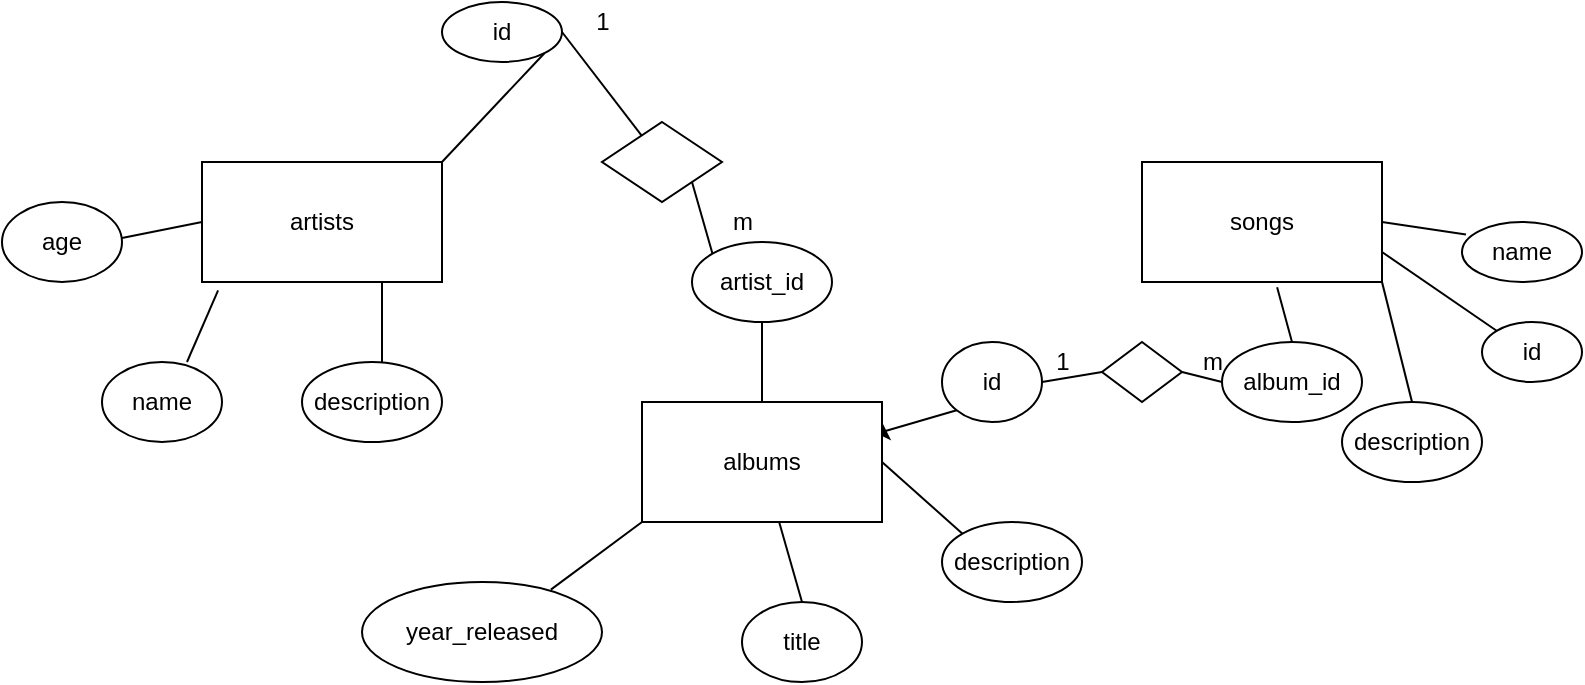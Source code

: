 <mxfile version="15.7.3" type="device"><diagram id="9JfKrGdA62n9OA-aINt5" name="Page-1"><mxGraphModel dx="1038" dy="579" grid="1" gridSize="10" guides="1" tooltips="1" connect="1" arrows="1" fold="1" page="1" pageScale="1" pageWidth="827" pageHeight="1169" math="0" shadow="0"><root><mxCell id="0"/><mxCell id="1" parent="0"/><mxCell id="KgzceQhRWEx3hRL5fDdA-1" value="artists" style="rounded=0;whiteSpace=wrap;html=1;" vertex="1" parent="1"><mxGeometry x="110" y="150" width="120" height="60" as="geometry"/></mxCell><mxCell id="KgzceQhRWEx3hRL5fDdA-40" style="edgeStyle=orthogonalEdgeStyle;rounded=0;orthogonalLoop=1;jettySize=auto;html=1;exitX=1;exitY=0.25;exitDx=0;exitDy=0;" edge="1" parent="1" source="KgzceQhRWEx3hRL5fDdA-3"><mxGeometry relative="1" as="geometry"><mxPoint x="450" y="280" as="targetPoint"/></mxGeometry></mxCell><mxCell id="KgzceQhRWEx3hRL5fDdA-3" value="albums" style="rounded=0;whiteSpace=wrap;html=1;" vertex="1" parent="1"><mxGeometry x="330" y="270" width="120" height="60" as="geometry"/></mxCell><mxCell id="KgzceQhRWEx3hRL5fDdA-4" value="songs" style="rounded=0;whiteSpace=wrap;html=1;" vertex="1" parent="1"><mxGeometry x="580" y="150" width="120" height="60" as="geometry"/></mxCell><mxCell id="KgzceQhRWEx3hRL5fDdA-8" value="id" style="ellipse;whiteSpace=wrap;html=1;" vertex="1" parent="1"><mxGeometry x="230" y="70" width="60" height="30" as="geometry"/></mxCell><mxCell id="KgzceQhRWEx3hRL5fDdA-9" value="id" style="ellipse;whiteSpace=wrap;html=1;" vertex="1" parent="1"><mxGeometry x="480" y="240" width="50" height="40" as="geometry"/></mxCell><mxCell id="KgzceQhRWEx3hRL5fDdA-10" value="title" style="ellipse;whiteSpace=wrap;html=1;" vertex="1" parent="1"><mxGeometry x="380" y="370" width="60" height="40" as="geometry"/></mxCell><mxCell id="KgzceQhRWEx3hRL5fDdA-11" value="description" style="ellipse;whiteSpace=wrap;html=1;" vertex="1" parent="1"><mxGeometry x="480" y="330" width="70" height="40" as="geometry"/></mxCell><mxCell id="KgzceQhRWEx3hRL5fDdA-12" value="year_released" style="ellipse;whiteSpace=wrap;html=1;direction=south;" vertex="1" parent="1"><mxGeometry x="190" y="360" width="120" height="50" as="geometry"/></mxCell><mxCell id="KgzceQhRWEx3hRL5fDdA-13" value="artist_id" style="ellipse;whiteSpace=wrap;html=1;" vertex="1" parent="1"><mxGeometry x="355" y="190" width="70" height="40" as="geometry"/></mxCell><mxCell id="KgzceQhRWEx3hRL5fDdA-14" value="id" style="ellipse;whiteSpace=wrap;html=1;" vertex="1" parent="1"><mxGeometry x="750" y="230" width="50" height="30" as="geometry"/></mxCell><mxCell id="KgzceQhRWEx3hRL5fDdA-15" value="name" style="ellipse;whiteSpace=wrap;html=1;" vertex="1" parent="1"><mxGeometry x="740" y="180" width="60" height="30" as="geometry"/></mxCell><mxCell id="KgzceQhRWEx3hRL5fDdA-16" value="description" style="ellipse;whiteSpace=wrap;html=1;" vertex="1" parent="1"><mxGeometry x="680" y="270" width="70" height="40" as="geometry"/></mxCell><mxCell id="KgzceQhRWEx3hRL5fDdA-17" value="album_id" style="ellipse;whiteSpace=wrap;html=1;" vertex="1" parent="1"><mxGeometry x="620" y="240" width="70" height="40" as="geometry"/></mxCell><mxCell id="KgzceQhRWEx3hRL5fDdA-20" value="" style="endArrow=none;html=1;rounded=0;entryX=0;entryY=1;entryDx=0;entryDy=0;exitX=0.076;exitY=0.213;exitDx=0;exitDy=0;exitPerimeter=0;" edge="1" parent="1" source="KgzceQhRWEx3hRL5fDdA-12" target="KgzceQhRWEx3hRL5fDdA-3"><mxGeometry width="50" height="50" relative="1" as="geometry"><mxPoint x="360" y="380" as="sourcePoint"/><mxPoint x="410" y="330" as="targetPoint"/></mxGeometry></mxCell><mxCell id="KgzceQhRWEx3hRL5fDdA-21" value="" style="endArrow=none;html=1;rounded=0;entryX=0;entryY=0;entryDx=0;entryDy=0;exitX=1;exitY=0.5;exitDx=0;exitDy=0;" edge="1" parent="1" source="KgzceQhRWEx3hRL5fDdA-3" target="KgzceQhRWEx3hRL5fDdA-11"><mxGeometry width="50" height="50" relative="1" as="geometry"><mxPoint x="360" y="380" as="sourcePoint"/><mxPoint x="410" y="330" as="targetPoint"/></mxGeometry></mxCell><mxCell id="KgzceQhRWEx3hRL5fDdA-23" value="" style="endArrow=none;html=1;rounded=0;entryX=0.563;entryY=1.043;entryDx=0;entryDy=0;entryPerimeter=0;exitX=0.5;exitY=0;exitDx=0;exitDy=0;" edge="1" parent="1" source="KgzceQhRWEx3hRL5fDdA-17" target="KgzceQhRWEx3hRL5fDdA-4"><mxGeometry width="50" height="50" relative="1" as="geometry"><mxPoint x="360" y="380" as="sourcePoint"/><mxPoint x="410" y="330" as="targetPoint"/></mxGeometry></mxCell><mxCell id="KgzceQhRWEx3hRL5fDdA-24" value="" style="endArrow=none;html=1;rounded=0;entryX=1;entryY=1;entryDx=0;entryDy=0;exitX=0.5;exitY=0;exitDx=0;exitDy=0;" edge="1" parent="1" source="KgzceQhRWEx3hRL5fDdA-16" target="KgzceQhRWEx3hRL5fDdA-4"><mxGeometry width="50" height="50" relative="1" as="geometry"><mxPoint x="360" y="380" as="sourcePoint"/><mxPoint x="410" y="330" as="targetPoint"/></mxGeometry></mxCell><mxCell id="KgzceQhRWEx3hRL5fDdA-25" value="" style="endArrow=none;html=1;rounded=0;entryX=0.75;entryY=1;entryDx=0;entryDy=0;" edge="1" parent="1" target="KgzceQhRWEx3hRL5fDdA-1"><mxGeometry width="50" height="50" relative="1" as="geometry"><mxPoint x="200" y="250" as="sourcePoint"/><mxPoint x="410" y="330" as="targetPoint"/></mxGeometry></mxCell><mxCell id="KgzceQhRWEx3hRL5fDdA-26" value="" style="endArrow=none;html=1;rounded=0;entryX=0;entryY=0;entryDx=0;entryDy=0;exitX=1;exitY=0.75;exitDx=0;exitDy=0;" edge="1" parent="1" source="KgzceQhRWEx3hRL5fDdA-4" target="KgzceQhRWEx3hRL5fDdA-14"><mxGeometry width="50" height="50" relative="1" as="geometry"><mxPoint x="360" y="380" as="sourcePoint"/><mxPoint x="410" y="330" as="targetPoint"/></mxGeometry></mxCell><mxCell id="KgzceQhRWEx3hRL5fDdA-27" value="" style="endArrow=none;html=1;rounded=0;entryX=0.033;entryY=0.207;entryDx=0;entryDy=0;entryPerimeter=0;exitX=1;exitY=0.5;exitDx=0;exitDy=0;" edge="1" parent="1" source="KgzceQhRWEx3hRL5fDdA-4" target="KgzceQhRWEx3hRL5fDdA-15"><mxGeometry width="50" height="50" relative="1" as="geometry"><mxPoint x="360" y="380" as="sourcePoint"/><mxPoint x="410" y="330" as="targetPoint"/></mxGeometry></mxCell><mxCell id="KgzceQhRWEx3hRL5fDdA-28" value="" style="endArrow=none;html=1;rounded=0;entryX=0.067;entryY=1.07;entryDx=0;entryDy=0;entryPerimeter=0;exitX=0.75;exitY=0;exitDx=0;exitDy=0;" edge="1" parent="1" target="KgzceQhRWEx3hRL5fDdA-1"><mxGeometry width="50" height="50" relative="1" as="geometry"><mxPoint x="102.5" y="250" as="sourcePoint"/><mxPoint x="410" y="330" as="targetPoint"/></mxGeometry></mxCell><mxCell id="KgzceQhRWEx3hRL5fDdA-29" value="" style="endArrow=none;html=1;rounded=0;entryX=1;entryY=0.5;entryDx=0;entryDy=0;exitX=0;exitY=0.5;exitDx=0;exitDy=0;" edge="1" parent="1" source="KgzceQhRWEx3hRL5fDdA-1"><mxGeometry width="50" height="50" relative="1" as="geometry"><mxPoint x="360" y="380" as="sourcePoint"/><mxPoint x="60" y="190" as="targetPoint"/></mxGeometry></mxCell><mxCell id="KgzceQhRWEx3hRL5fDdA-30" value="" style="endArrow=none;html=1;rounded=0;entryX=1;entryY=1;entryDx=0;entryDy=0;exitX=1;exitY=0;exitDx=0;exitDy=0;" edge="1" parent="1" source="KgzceQhRWEx3hRL5fDdA-1" target="KgzceQhRWEx3hRL5fDdA-8"><mxGeometry width="50" height="50" relative="1" as="geometry"><mxPoint x="360" y="380" as="sourcePoint"/><mxPoint x="410" y="330" as="targetPoint"/></mxGeometry></mxCell><mxCell id="KgzceQhRWEx3hRL5fDdA-37" value="name" style="ellipse;whiteSpace=wrap;html=1;" vertex="1" parent="1"><mxGeometry x="60" y="250" width="60" height="40" as="geometry"/></mxCell><mxCell id="KgzceQhRWEx3hRL5fDdA-38" value="description" style="ellipse;whiteSpace=wrap;html=1;" vertex="1" parent="1"><mxGeometry x="160" y="250" width="70" height="40" as="geometry"/></mxCell><mxCell id="KgzceQhRWEx3hRL5fDdA-39" value="age" style="ellipse;whiteSpace=wrap;html=1;" vertex="1" parent="1"><mxGeometry x="10" y="170" width="60" height="40" as="geometry"/></mxCell><mxCell id="KgzceQhRWEx3hRL5fDdA-41" value="" style="endArrow=none;html=1;rounded=0;exitX=0.5;exitY=0;exitDx=0;exitDy=0;" edge="1" parent="1" source="KgzceQhRWEx3hRL5fDdA-3" target="KgzceQhRWEx3hRL5fDdA-13"><mxGeometry width="50" height="50" relative="1" as="geometry"><mxPoint x="360" y="330" as="sourcePoint"/><mxPoint x="410" y="280" as="targetPoint"/></mxGeometry></mxCell><mxCell id="KgzceQhRWEx3hRL5fDdA-42" value="" style="rhombus;whiteSpace=wrap;html=1;" vertex="1" parent="1"><mxGeometry x="310" y="130" width="60" height="40" as="geometry"/></mxCell><mxCell id="KgzceQhRWEx3hRL5fDdA-43" value="" style="endArrow=none;html=1;rounded=0;entryX=1;entryY=0.5;entryDx=0;entryDy=0;" edge="1" parent="1" source="KgzceQhRWEx3hRL5fDdA-42" target="KgzceQhRWEx3hRL5fDdA-8"><mxGeometry width="50" height="50" relative="1" as="geometry"><mxPoint x="360" y="330" as="sourcePoint"/><mxPoint x="410" y="280" as="targetPoint"/></mxGeometry></mxCell><mxCell id="KgzceQhRWEx3hRL5fDdA-44" value="" style="endArrow=none;html=1;rounded=0;entryX=1;entryY=1;entryDx=0;entryDy=0;exitX=0;exitY=0;exitDx=0;exitDy=0;" edge="1" parent="1" source="KgzceQhRWEx3hRL5fDdA-13" target="KgzceQhRWEx3hRL5fDdA-42"><mxGeometry width="50" height="50" relative="1" as="geometry"><mxPoint x="360" y="330" as="sourcePoint"/><mxPoint x="410" y="280" as="targetPoint"/></mxGeometry></mxCell><mxCell id="KgzceQhRWEx3hRL5fDdA-45" value="" style="rhombus;whiteSpace=wrap;html=1;" vertex="1" parent="1"><mxGeometry x="560" y="240" width="40" height="30" as="geometry"/></mxCell><mxCell id="KgzceQhRWEx3hRL5fDdA-48" value="1" style="text;html=1;align=center;verticalAlign=middle;resizable=0;points=[];autosize=1;strokeColor=none;fillColor=none;" vertex="1" parent="1"><mxGeometry x="300" y="70" width="20" height="20" as="geometry"/></mxCell><mxCell id="KgzceQhRWEx3hRL5fDdA-49" value="m" style="text;html=1;align=center;verticalAlign=middle;resizable=0;points=[];autosize=1;strokeColor=none;fillColor=none;" vertex="1" parent="1"><mxGeometry x="365" y="170" width="30" height="20" as="geometry"/></mxCell><mxCell id="KgzceQhRWEx3hRL5fDdA-50" value="" style="endArrow=none;html=1;rounded=0;entryX=0;entryY=1;entryDx=0;entryDy=0;exitX=1;exitY=0.25;exitDx=0;exitDy=0;" edge="1" parent="1" source="KgzceQhRWEx3hRL5fDdA-3" target="KgzceQhRWEx3hRL5fDdA-9"><mxGeometry width="50" height="50" relative="1" as="geometry"><mxPoint x="360" y="330" as="sourcePoint"/><mxPoint x="410" y="280" as="targetPoint"/></mxGeometry></mxCell><mxCell id="KgzceQhRWEx3hRL5fDdA-51" value="" style="endArrow=none;html=1;rounded=0;entryX=0;entryY=0.5;entryDx=0;entryDy=0;exitX=1;exitY=0.5;exitDx=0;exitDy=0;" edge="1" parent="1" source="KgzceQhRWEx3hRL5fDdA-9" target="KgzceQhRWEx3hRL5fDdA-45"><mxGeometry width="50" height="50" relative="1" as="geometry"><mxPoint x="360" y="330" as="sourcePoint"/><mxPoint x="410" y="280" as="targetPoint"/></mxGeometry></mxCell><mxCell id="KgzceQhRWEx3hRL5fDdA-52" value="" style="endArrow=none;html=1;rounded=0;entryX=0;entryY=0.5;entryDx=0;entryDy=0;exitX=1;exitY=0.5;exitDx=0;exitDy=0;" edge="1" parent="1" source="KgzceQhRWEx3hRL5fDdA-45" target="KgzceQhRWEx3hRL5fDdA-17"><mxGeometry width="50" height="50" relative="1" as="geometry"><mxPoint x="360" y="330" as="sourcePoint"/><mxPoint x="410" y="280" as="targetPoint"/></mxGeometry></mxCell><mxCell id="KgzceQhRWEx3hRL5fDdA-53" value="1" style="text;html=1;align=center;verticalAlign=middle;resizable=0;points=[];autosize=1;strokeColor=none;fillColor=none;" vertex="1" parent="1"><mxGeometry x="530" y="240" width="20" height="20" as="geometry"/></mxCell><mxCell id="KgzceQhRWEx3hRL5fDdA-54" value="m" style="text;html=1;align=center;verticalAlign=middle;resizable=0;points=[];autosize=1;strokeColor=none;fillColor=none;" vertex="1" parent="1"><mxGeometry x="600" y="240" width="30" height="20" as="geometry"/></mxCell><mxCell id="KgzceQhRWEx3hRL5fDdA-55" value="" style="endArrow=none;html=1;rounded=0;exitX=0.5;exitY=0;exitDx=0;exitDy=0;" edge="1" parent="1" source="KgzceQhRWEx3hRL5fDdA-10" target="KgzceQhRWEx3hRL5fDdA-3"><mxGeometry width="50" height="50" relative="1" as="geometry"><mxPoint x="360" y="330" as="sourcePoint"/><mxPoint x="410" y="340" as="targetPoint"/></mxGeometry></mxCell></root></mxGraphModel></diagram></mxfile>